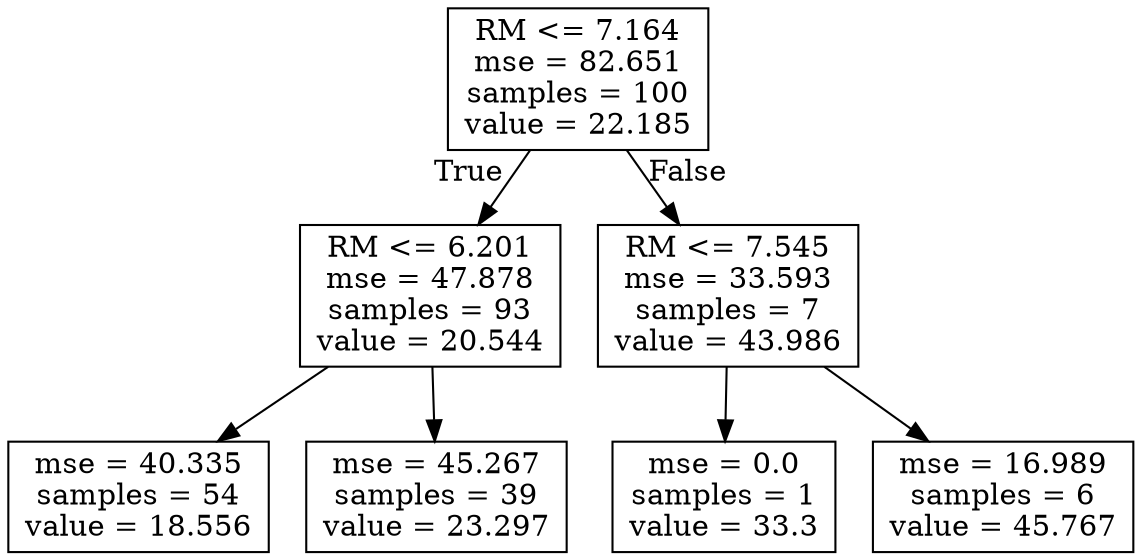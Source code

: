 digraph Tree {
node [shape=box] ;
0 [label="RM <= 7.164\nmse = 82.651\nsamples = 100\nvalue = 22.185"] ;
1 [label="RM <= 6.201\nmse = 47.878\nsamples = 93\nvalue = 20.544"] ;
0 -> 1 [labeldistance=2.5, labelangle=45, headlabel="True"] ;
2 [label="mse = 40.335\nsamples = 54\nvalue = 18.556"] ;
1 -> 2 ;
3 [label="mse = 45.267\nsamples = 39\nvalue = 23.297"] ;
1 -> 3 ;
4 [label="RM <= 7.545\nmse = 33.593\nsamples = 7\nvalue = 43.986"] ;
0 -> 4 [labeldistance=2.5, labelangle=-45, headlabel="False"] ;
5 [label="mse = 0.0\nsamples = 1\nvalue = 33.3"] ;
4 -> 5 ;
6 [label="mse = 16.989\nsamples = 6\nvalue = 45.767"] ;
4 -> 6 ;
}